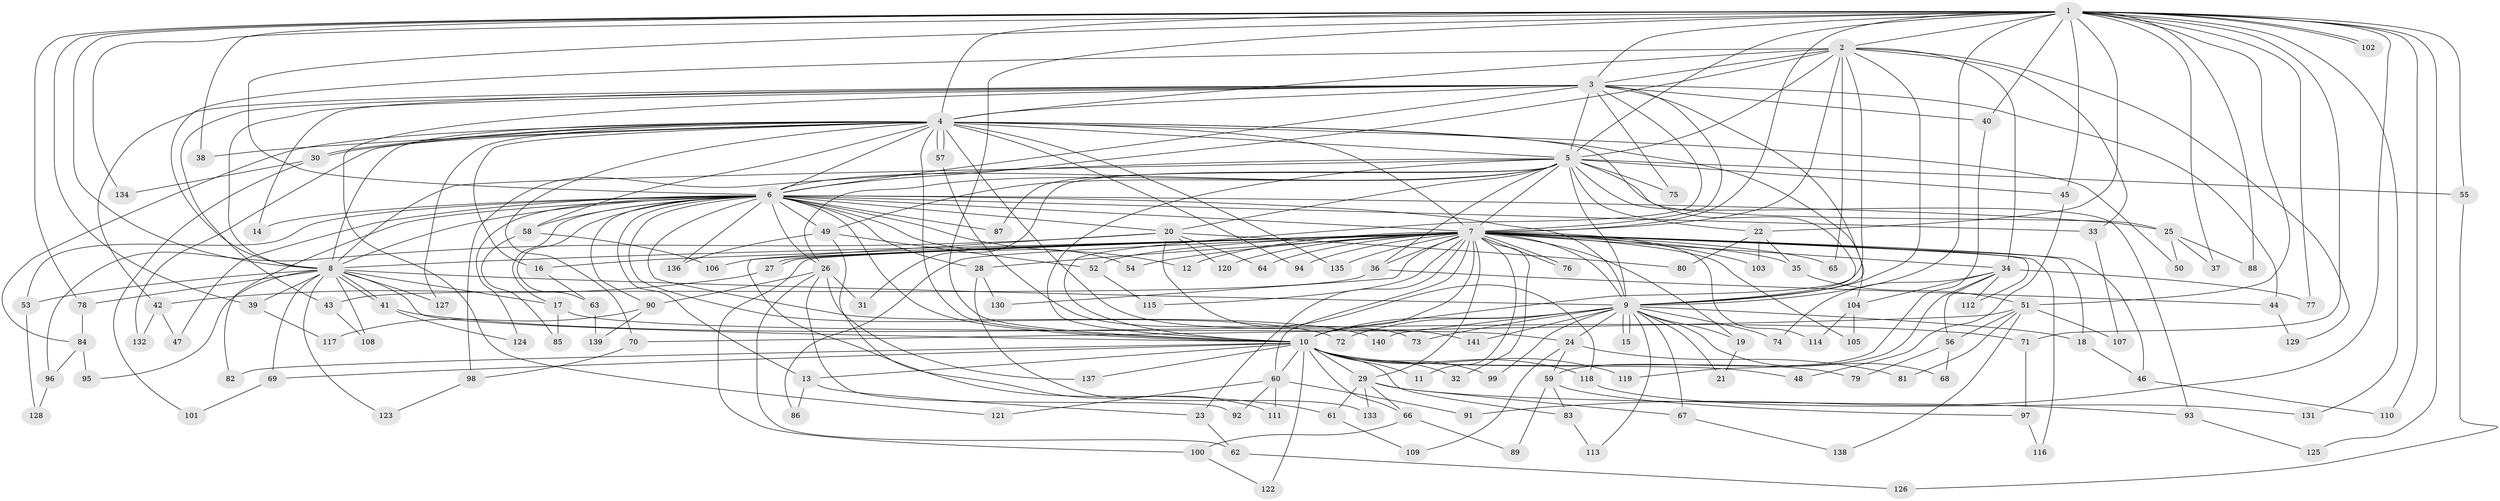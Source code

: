 // coarse degree distribution, {26: 0.01020408163265306, 1: 0.11224489795918367, 2: 0.5306122448979592, 4: 0.061224489795918366, 3: 0.17346938775510204, 13: 0.01020408163265306, 34: 0.01020408163265306, 5: 0.04081632653061224, 43: 0.01020408163265306, 7: 0.01020408163265306, 9: 0.01020408163265306, 6: 0.02040816326530612}
// Generated by graph-tools (version 1.1) at 2025/46/03/04/25 21:46:29]
// undirected, 141 vertices, 307 edges
graph export_dot {
graph [start="1"]
  node [color=gray90,style=filled];
  1;
  2;
  3;
  4;
  5;
  6;
  7;
  8;
  9;
  10;
  11;
  12;
  13;
  14;
  15;
  16;
  17;
  18;
  19;
  20;
  21;
  22;
  23;
  24;
  25;
  26;
  27;
  28;
  29;
  30;
  31;
  32;
  33;
  34;
  35;
  36;
  37;
  38;
  39;
  40;
  41;
  42;
  43;
  44;
  45;
  46;
  47;
  48;
  49;
  50;
  51;
  52;
  53;
  54;
  55;
  56;
  57;
  58;
  59;
  60;
  61;
  62;
  63;
  64;
  65;
  66;
  67;
  68;
  69;
  70;
  71;
  72;
  73;
  74;
  75;
  76;
  77;
  78;
  79;
  80;
  81;
  82;
  83;
  84;
  85;
  86;
  87;
  88;
  89;
  90;
  91;
  92;
  93;
  94;
  95;
  96;
  97;
  98;
  99;
  100;
  101;
  102;
  103;
  104;
  105;
  106;
  107;
  108;
  109;
  110;
  111;
  112;
  113;
  114;
  115;
  116;
  117;
  118;
  119;
  120;
  121;
  122;
  123;
  124;
  125;
  126;
  127;
  128;
  129;
  130;
  131;
  132;
  133;
  134;
  135;
  136;
  137;
  138;
  139;
  140;
  141;
  1 -- 2;
  1 -- 3;
  1 -- 4;
  1 -- 5;
  1 -- 6;
  1 -- 7;
  1 -- 8;
  1 -- 9;
  1 -- 10;
  1 -- 22;
  1 -- 37;
  1 -- 38;
  1 -- 39;
  1 -- 40;
  1 -- 45;
  1 -- 51;
  1 -- 55;
  1 -- 71;
  1 -- 77;
  1 -- 78;
  1 -- 88;
  1 -- 91;
  1 -- 102;
  1 -- 102;
  1 -- 110;
  1 -- 125;
  1 -- 131;
  1 -- 134;
  2 -- 3;
  2 -- 4;
  2 -- 5;
  2 -- 6;
  2 -- 7;
  2 -- 8;
  2 -- 9;
  2 -- 10;
  2 -- 33;
  2 -- 34;
  2 -- 65;
  2 -- 129;
  3 -- 4;
  3 -- 5;
  3 -- 6;
  3 -- 7;
  3 -- 8;
  3 -- 9;
  3 -- 10;
  3 -- 14;
  3 -- 40;
  3 -- 42;
  3 -- 43;
  3 -- 44;
  3 -- 75;
  3 -- 121;
  4 -- 5;
  4 -- 6;
  4 -- 7;
  4 -- 8;
  4 -- 9;
  4 -- 10;
  4 -- 16;
  4 -- 30;
  4 -- 30;
  4 -- 38;
  4 -- 50;
  4 -- 57;
  4 -- 57;
  4 -- 58;
  4 -- 70;
  4 -- 84;
  4 -- 94;
  4 -- 104;
  4 -- 127;
  4 -- 132;
  4 -- 135;
  4 -- 141;
  5 -- 6;
  5 -- 7;
  5 -- 8;
  5 -- 9;
  5 -- 10;
  5 -- 20;
  5 -- 22;
  5 -- 25;
  5 -- 26;
  5 -- 31;
  5 -- 36;
  5 -- 45;
  5 -- 49;
  5 -- 55;
  5 -- 75;
  5 -- 87;
  5 -- 93;
  5 -- 98;
  6 -- 7;
  6 -- 8;
  6 -- 9;
  6 -- 10;
  6 -- 12;
  6 -- 13;
  6 -- 14;
  6 -- 17;
  6 -- 20;
  6 -- 25;
  6 -- 26;
  6 -- 28;
  6 -- 33;
  6 -- 47;
  6 -- 49;
  6 -- 53;
  6 -- 54;
  6 -- 58;
  6 -- 63;
  6 -- 72;
  6 -- 82;
  6 -- 87;
  6 -- 90;
  6 -- 124;
  6 -- 136;
  6 -- 140;
  7 -- 8;
  7 -- 9;
  7 -- 10;
  7 -- 11;
  7 -- 12;
  7 -- 16;
  7 -- 18;
  7 -- 19;
  7 -- 23;
  7 -- 27;
  7 -- 27;
  7 -- 28;
  7 -- 29;
  7 -- 32;
  7 -- 34;
  7 -- 35;
  7 -- 36;
  7 -- 46;
  7 -- 52;
  7 -- 54;
  7 -- 60;
  7 -- 64;
  7 -- 65;
  7 -- 76;
  7 -- 76;
  7 -- 86;
  7 -- 94;
  7 -- 100;
  7 -- 103;
  7 -- 105;
  7 -- 106;
  7 -- 112;
  7 -- 114;
  7 -- 115;
  7 -- 116;
  7 -- 120;
  7 -- 130;
  7 -- 135;
  8 -- 9;
  8 -- 10;
  8 -- 17;
  8 -- 39;
  8 -- 41;
  8 -- 41;
  8 -- 53;
  8 -- 69;
  8 -- 78;
  8 -- 95;
  8 -- 108;
  8 -- 123;
  8 -- 127;
  9 -- 10;
  9 -- 15;
  9 -- 15;
  9 -- 18;
  9 -- 19;
  9 -- 21;
  9 -- 24;
  9 -- 67;
  9 -- 68;
  9 -- 72;
  9 -- 73;
  9 -- 74;
  9 -- 99;
  9 -- 113;
  9 -- 140;
  9 -- 141;
  10 -- 11;
  10 -- 13;
  10 -- 29;
  10 -- 32;
  10 -- 48;
  10 -- 60;
  10 -- 66;
  10 -- 69;
  10 -- 79;
  10 -- 82;
  10 -- 83;
  10 -- 99;
  10 -- 118;
  10 -- 119;
  10 -- 122;
  10 -- 137;
  13 -- 23;
  13 -- 86;
  16 -- 63;
  17 -- 24;
  17 -- 85;
  18 -- 46;
  19 -- 21;
  20 -- 61;
  20 -- 64;
  20 -- 80;
  20 -- 96;
  20 -- 118;
  20 -- 120;
  22 -- 35;
  22 -- 80;
  22 -- 103;
  23 -- 62;
  24 -- 59;
  24 -- 81;
  24 -- 109;
  25 -- 37;
  25 -- 50;
  25 -- 88;
  26 -- 31;
  26 -- 62;
  26 -- 90;
  26 -- 92;
  26 -- 137;
  27 -- 42;
  28 -- 130;
  28 -- 133;
  29 -- 61;
  29 -- 66;
  29 -- 67;
  29 -- 93;
  29 -- 133;
  30 -- 101;
  30 -- 134;
  33 -- 107;
  34 -- 56;
  34 -- 74;
  34 -- 77;
  34 -- 104;
  34 -- 112;
  34 -- 119;
  35 -- 51;
  36 -- 43;
  36 -- 44;
  39 -- 117;
  40 -- 59;
  41 -- 71;
  41 -- 124;
  42 -- 47;
  42 -- 132;
  43 -- 108;
  44 -- 129;
  45 -- 48;
  46 -- 110;
  49 -- 52;
  49 -- 111;
  49 -- 136;
  51 -- 56;
  51 -- 70;
  51 -- 81;
  51 -- 107;
  51 -- 138;
  52 -- 115;
  53 -- 128;
  55 -- 126;
  56 -- 68;
  56 -- 79;
  57 -- 73;
  58 -- 85;
  58 -- 106;
  59 -- 83;
  59 -- 89;
  59 -- 97;
  60 -- 91;
  60 -- 92;
  60 -- 111;
  60 -- 121;
  61 -- 109;
  62 -- 126;
  63 -- 139;
  66 -- 89;
  66 -- 100;
  67 -- 138;
  69 -- 101;
  70 -- 98;
  71 -- 97;
  78 -- 84;
  83 -- 113;
  84 -- 95;
  84 -- 96;
  90 -- 117;
  90 -- 139;
  93 -- 125;
  96 -- 128;
  97 -- 116;
  98 -- 123;
  100 -- 122;
  104 -- 105;
  104 -- 114;
  118 -- 131;
}
